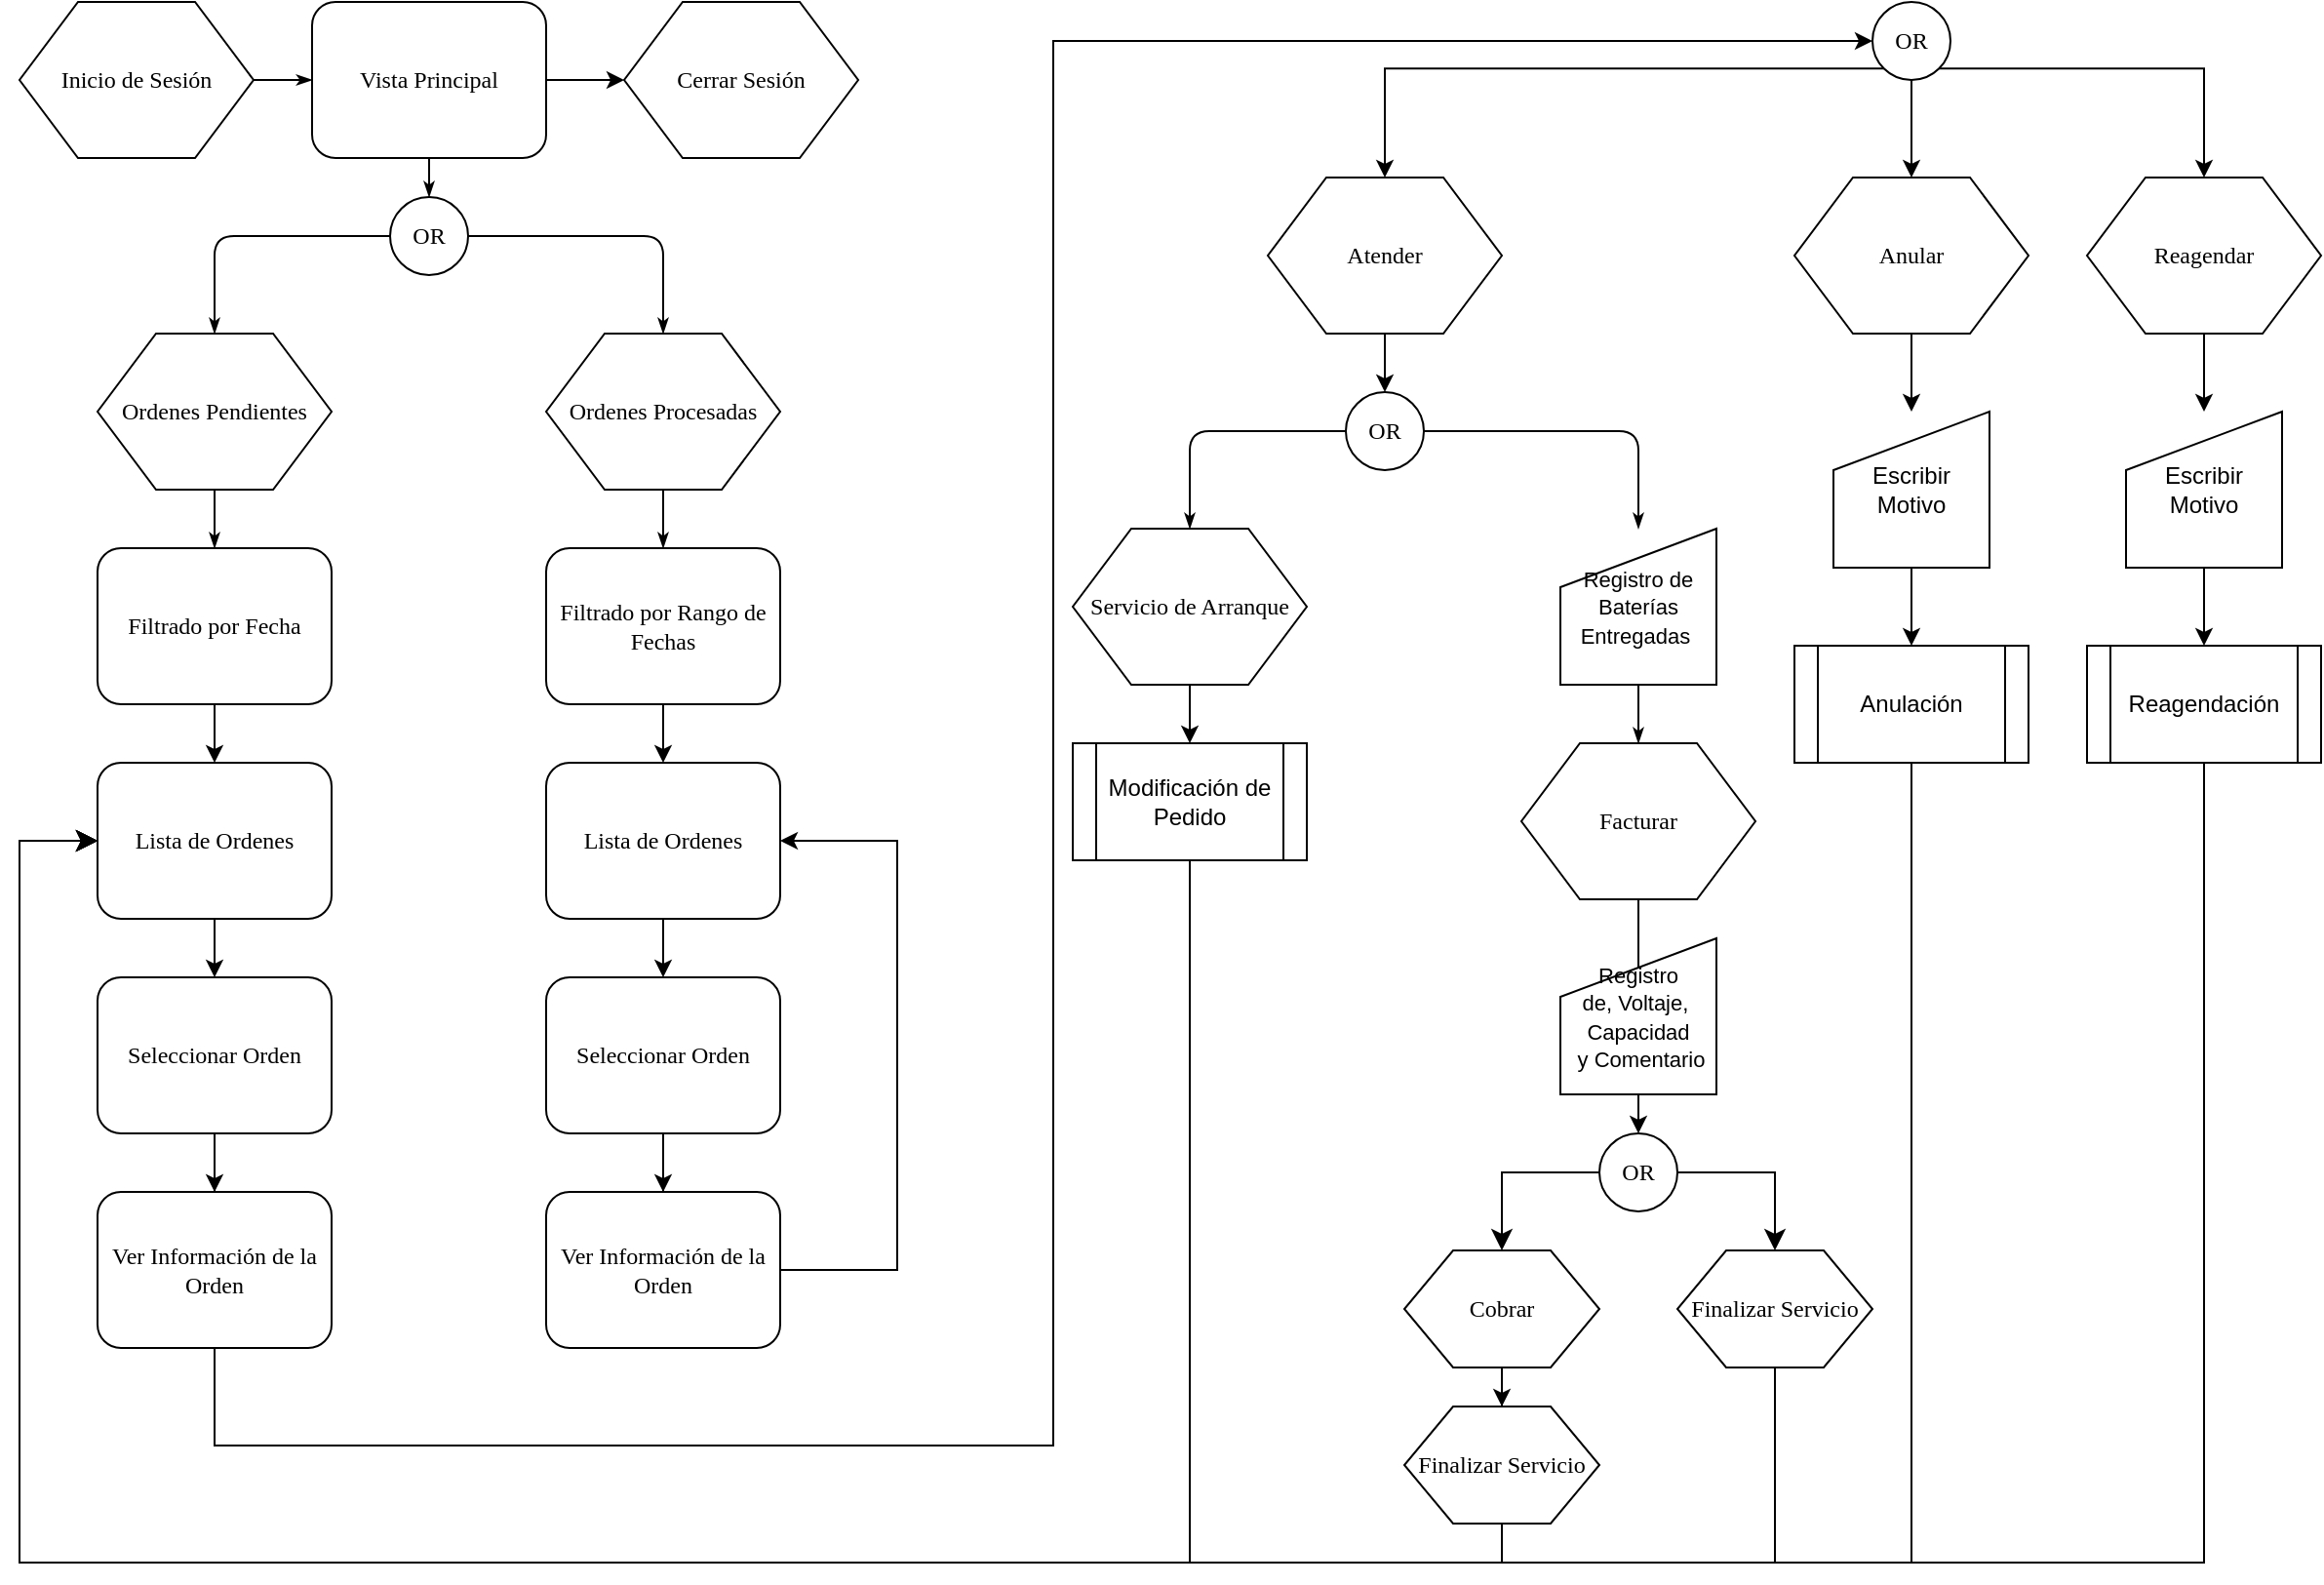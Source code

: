 <mxfile version="24.0.1" type="github">
  <diagram name="MAIN" id="8ce9d11a-91a2-4d17-14d8-a56ed91bf033">
    <mxGraphModel dx="928" dy="500" grid="1" gridSize="10" guides="1" tooltips="1" connect="1" arrows="1" fold="1" page="1" pageScale="1" pageWidth="1400" pageHeight="850" background="none" math="0" shadow="0">
      <root>
        <mxCell id="0" />
        <mxCell id="1" parent="0" />
        <mxCell id="17ea667e15c223fc-28" style="edgeStyle=orthogonalEdgeStyle;rounded=1;html=1;labelBackgroundColor=none;startArrow=none;startFill=0;startSize=5;endArrow=classicThin;endFill=1;endSize=5;jettySize=auto;orthogonalLoop=1;strokeWidth=1;fontFamily=Verdana;fontSize=8" parent="1" source="17ea667e15c223fc-1" target="17ea667e15c223fc-2" edge="1">
          <mxGeometry relative="1" as="geometry" />
        </mxCell>
        <mxCell id="17ea667e15c223fc-1" value="Inicio de Sesión" style="shape=hexagon;perimeter=hexagonPerimeter;whiteSpace=wrap;html=1;rounded=0;shadow=0;labelBackgroundColor=none;strokeWidth=1;fontFamily=Verdana;fontSize=12;align=center;" parent="1" vertex="1">
          <mxGeometry x="110" y="25" width="120" height="80" as="geometry" />
        </mxCell>
        <mxCell id="17ea667e15c223fc-29" style="edgeStyle=orthogonalEdgeStyle;rounded=1;html=1;labelBackgroundColor=none;startArrow=none;startFill=0;startSize=5;endArrow=classicThin;endFill=1;endSize=5;jettySize=auto;orthogonalLoop=1;strokeWidth=1;fontFamily=Verdana;fontSize=8" parent="1" source="17ea667e15c223fc-2" target="17ea667e15c223fc-3" edge="1">
          <mxGeometry relative="1" as="geometry" />
        </mxCell>
        <mxCell id="u3cS7GFE1HOWlMxrBtoa-68" value="" style="edgeStyle=orthogonalEdgeStyle;rounded=0;orthogonalLoop=1;jettySize=auto;html=1;" edge="1" parent="1" source="17ea667e15c223fc-2" target="u3cS7GFE1HOWlMxrBtoa-67">
          <mxGeometry relative="1" as="geometry" />
        </mxCell>
        <mxCell id="17ea667e15c223fc-2" value="Vista Principal" style="rounded=1;whiteSpace=wrap;html=1;shadow=0;labelBackgroundColor=none;strokeWidth=1;fontFamily=Verdana;fontSize=12;align=center;" parent="1" vertex="1">
          <mxGeometry x="260" y="25" width="120" height="80" as="geometry" />
        </mxCell>
        <mxCell id="17ea667e15c223fc-30" style="edgeStyle=orthogonalEdgeStyle;rounded=1;html=1;labelBackgroundColor=none;startArrow=none;startFill=0;startSize=5;endArrow=classicThin;endFill=1;endSize=5;jettySize=auto;orthogonalLoop=1;strokeWidth=1;fontFamily=Verdana;fontSize=8" parent="1" source="17ea667e15c223fc-3" target="17ea667e15c223fc-5" edge="1">
          <mxGeometry relative="1" as="geometry" />
        </mxCell>
        <mxCell id="17ea667e15c223fc-31" style="edgeStyle=orthogonalEdgeStyle;rounded=1;html=1;labelBackgroundColor=none;startArrow=none;startFill=0;startSize=5;endArrow=classicThin;endFill=1;endSize=5;jettySize=auto;orthogonalLoop=1;strokeWidth=1;fontFamily=Verdana;fontSize=8" parent="1" source="17ea667e15c223fc-3" target="17ea667e15c223fc-4" edge="1">
          <mxGeometry relative="1" as="geometry" />
        </mxCell>
        <mxCell id="17ea667e15c223fc-3" value="OR" style="ellipse;whiteSpace=wrap;html=1;rounded=1;shadow=0;labelBackgroundColor=none;strokeWidth=1;fontFamily=Verdana;fontSize=12;align=center;" parent="1" vertex="1">
          <mxGeometry x="300" y="125" width="40" height="40" as="geometry" />
        </mxCell>
        <mxCell id="17ea667e15c223fc-39" style="edgeStyle=orthogonalEdgeStyle;rounded=1;html=1;labelBackgroundColor=none;startArrow=none;startFill=0;startSize=5;endArrow=classicThin;endFill=1;endSize=5;jettySize=auto;orthogonalLoop=1;strokeWidth=1;fontFamily=Verdana;fontSize=8" parent="1" source="17ea667e15c223fc-4" target="17ea667e15c223fc-7" edge="1">
          <mxGeometry relative="1" as="geometry" />
        </mxCell>
        <mxCell id="17ea667e15c223fc-4" value="&lt;div&gt;Ordenes Pendientes&lt;/div&gt;" style="shape=hexagon;perimeter=hexagonPerimeter;whiteSpace=wrap;html=1;rounded=0;shadow=0;labelBackgroundColor=none;strokeWidth=1;fontFamily=Verdana;fontSize=12;align=center;" parent="1" vertex="1">
          <mxGeometry x="150" y="195" width="120" height="80" as="geometry" />
        </mxCell>
        <mxCell id="17ea667e15c223fc-36" style="edgeStyle=orthogonalEdgeStyle;rounded=1;html=1;labelBackgroundColor=none;startArrow=none;startFill=0;startSize=5;endArrow=classicThin;endFill=1;endSize=5;jettySize=auto;orthogonalLoop=1;strokeWidth=1;fontFamily=Verdana;fontSize=8" parent="1" source="17ea667e15c223fc-5" target="17ea667e15c223fc-8" edge="1">
          <mxGeometry relative="1" as="geometry" />
        </mxCell>
        <mxCell id="17ea667e15c223fc-5" value="&lt;div&gt;Ordenes Procesadas&lt;/div&gt;" style="shape=hexagon;perimeter=hexagonPerimeter;whiteSpace=wrap;html=1;rounded=0;shadow=0;labelBackgroundColor=none;strokeWidth=1;fontFamily=Verdana;fontSize=12;align=center;" parent="1" vertex="1">
          <mxGeometry x="380" y="195" width="120" height="80" as="geometry" />
        </mxCell>
        <mxCell id="u3cS7GFE1HOWlMxrBtoa-34" value="" style="edgeStyle=orthogonalEdgeStyle;rounded=0;orthogonalLoop=1;jettySize=auto;html=1;" edge="1" parent="1" source="17ea667e15c223fc-7" target="u3cS7GFE1HOWlMxrBtoa-1">
          <mxGeometry relative="1" as="geometry" />
        </mxCell>
        <mxCell id="17ea667e15c223fc-7" value="Filtrado por Fecha" style="rounded=1;whiteSpace=wrap;html=1;shadow=0;labelBackgroundColor=none;strokeWidth=1;fontFamily=Verdana;fontSize=12;align=center;" parent="1" vertex="1">
          <mxGeometry x="150" y="305" width="120" height="80" as="geometry" />
        </mxCell>
        <mxCell id="17ea667e15c223fc-8" value="Filtrado por Rango de Fechas" style="rounded=1;whiteSpace=wrap;html=1;shadow=0;labelBackgroundColor=none;strokeWidth=1;fontFamily=Verdana;fontSize=12;align=center;" parent="1" vertex="1">
          <mxGeometry x="380" y="305" width="120" height="80" as="geometry" />
        </mxCell>
        <mxCell id="u3cS7GFE1HOWlMxrBtoa-18" value="" style="edgeStyle=orthogonalEdgeStyle;rounded=0;orthogonalLoop=1;jettySize=auto;html=1;" edge="1" parent="1" source="17ea667e15c223fc-10" target="u3cS7GFE1HOWlMxrBtoa-16">
          <mxGeometry relative="1" as="geometry" />
        </mxCell>
        <mxCell id="17ea667e15c223fc-10" value="OR" style="ellipse;whiteSpace=wrap;html=1;rounded=1;shadow=0;labelBackgroundColor=none;strokeWidth=1;fontFamily=Verdana;fontSize=12;align=center;" parent="1" vertex="1">
          <mxGeometry x="1060" y="25" width="40" height="40" as="geometry" />
        </mxCell>
        <mxCell id="u3cS7GFE1HOWlMxrBtoa-35" value="" style="edgeStyle=orthogonalEdgeStyle;rounded=0;orthogonalLoop=1;jettySize=auto;html=1;" edge="1" parent="1" source="u3cS7GFE1HOWlMxrBtoa-1" target="u3cS7GFE1HOWlMxrBtoa-11">
          <mxGeometry relative="1" as="geometry" />
        </mxCell>
        <mxCell id="u3cS7GFE1HOWlMxrBtoa-1" value="Lista de Ordenes" style="rounded=1;whiteSpace=wrap;html=1;shadow=0;labelBackgroundColor=none;strokeWidth=1;fontFamily=Verdana;fontSize=12;align=center;" vertex="1" parent="1">
          <mxGeometry x="150" y="415" width="120" height="80" as="geometry" />
        </mxCell>
        <mxCell id="u3cS7GFE1HOWlMxrBtoa-2" value="Lista de Ordenes" style="rounded=1;whiteSpace=wrap;html=1;shadow=0;labelBackgroundColor=none;strokeWidth=1;fontFamily=Verdana;fontSize=12;align=center;" vertex="1" parent="1">
          <mxGeometry x="380" y="415" width="120" height="80" as="geometry" />
        </mxCell>
        <mxCell id="u3cS7GFE1HOWlMxrBtoa-3" value="Seleccionar Orden" style="rounded=1;whiteSpace=wrap;html=1;shadow=0;labelBackgroundColor=none;strokeWidth=1;fontFamily=Verdana;fontSize=12;align=center;" vertex="1" parent="1">
          <mxGeometry x="380" y="525" width="120" height="80" as="geometry" />
        </mxCell>
        <mxCell id="u3cS7GFE1HOWlMxrBtoa-4" value="" style="endArrow=classic;html=1;rounded=0;exitX=0.5;exitY=1;exitDx=0;exitDy=0;" edge="1" parent="1" source="17ea667e15c223fc-8" target="u3cS7GFE1HOWlMxrBtoa-2">
          <mxGeometry width="50" height="50" relative="1" as="geometry">
            <mxPoint x="460" y="535" as="sourcePoint" />
            <mxPoint x="510" y="485" as="targetPoint" />
          </mxGeometry>
        </mxCell>
        <mxCell id="u3cS7GFE1HOWlMxrBtoa-5" value="" style="endArrow=classic;html=1;rounded=0;exitX=0.5;exitY=1;exitDx=0;exitDy=0;entryX=0.5;entryY=0;entryDx=0;entryDy=0;" edge="1" parent="1" source="u3cS7GFE1HOWlMxrBtoa-2" target="u3cS7GFE1HOWlMxrBtoa-3">
          <mxGeometry width="50" height="50" relative="1" as="geometry">
            <mxPoint x="450" y="395" as="sourcePoint" />
            <mxPoint x="450" y="425" as="targetPoint" />
          </mxGeometry>
        </mxCell>
        <mxCell id="u3cS7GFE1HOWlMxrBtoa-6" value="" style="endArrow=classic;html=1;rounded=0;entryX=1;entryY=0.5;entryDx=0;entryDy=0;exitX=1;exitY=0.5;exitDx=0;exitDy=0;" edge="1" parent="1" source="u3cS7GFE1HOWlMxrBtoa-8">
          <mxGeometry width="50" height="50" relative="1" as="geometry">
            <mxPoint x="500" y="795" as="sourcePoint" />
            <mxPoint x="500" y="455" as="targetPoint" />
            <Array as="points">
              <mxPoint x="560" y="675" />
              <mxPoint x="560" y="485" />
              <mxPoint x="560" y="455" />
            </Array>
          </mxGeometry>
        </mxCell>
        <mxCell id="u3cS7GFE1HOWlMxrBtoa-8" value="Ver Información de la Orden" style="rounded=1;whiteSpace=wrap;html=1;shadow=0;labelBackgroundColor=none;strokeWidth=1;fontFamily=Verdana;fontSize=12;align=center;" vertex="1" parent="1">
          <mxGeometry x="380" y="635" width="120" height="80" as="geometry" />
        </mxCell>
        <mxCell id="u3cS7GFE1HOWlMxrBtoa-10" value="" style="endArrow=classic;html=1;rounded=0;exitX=0.5;exitY=0;exitDx=0;exitDy=0;" edge="1" parent="1" source="u3cS7GFE1HOWlMxrBtoa-8">
          <mxGeometry width="50" height="50" relative="1" as="geometry">
            <mxPoint x="450" y="505" as="sourcePoint" />
            <mxPoint x="440" y="635" as="targetPoint" />
            <Array as="points">
              <mxPoint x="440" y="605" />
            </Array>
          </mxGeometry>
        </mxCell>
        <mxCell id="u3cS7GFE1HOWlMxrBtoa-11" value="Seleccionar Orden" style="rounded=1;whiteSpace=wrap;html=1;shadow=0;labelBackgroundColor=none;strokeWidth=1;fontFamily=Verdana;fontSize=12;align=center;" vertex="1" parent="1">
          <mxGeometry x="150" y="525" width="120" height="80" as="geometry" />
        </mxCell>
        <mxCell id="u3cS7GFE1HOWlMxrBtoa-12" value="Ver Información de la Orden" style="rounded=1;whiteSpace=wrap;html=1;shadow=0;labelBackgroundColor=none;strokeWidth=1;fontFamily=Verdana;fontSize=12;align=center;" vertex="1" parent="1">
          <mxGeometry x="150" y="635" width="120" height="80" as="geometry" />
        </mxCell>
        <mxCell id="u3cS7GFE1HOWlMxrBtoa-13" value="" style="endArrow=classic;html=1;rounded=0;exitX=0.5;exitY=0;exitDx=0;exitDy=0;" edge="1" parent="1" source="u3cS7GFE1HOWlMxrBtoa-12">
          <mxGeometry width="50" height="50" relative="1" as="geometry">
            <mxPoint x="220" y="505" as="sourcePoint" />
            <mxPoint x="210" y="635" as="targetPoint" />
            <Array as="points">
              <mxPoint x="210" y="605" />
            </Array>
          </mxGeometry>
        </mxCell>
        <mxCell id="u3cS7GFE1HOWlMxrBtoa-42" value="" style="edgeStyle=orthogonalEdgeStyle;rounded=0;orthogonalLoop=1;jettySize=auto;html=1;" edge="1" parent="1" source="u3cS7GFE1HOWlMxrBtoa-15" target="u3cS7GFE1HOWlMxrBtoa-41">
          <mxGeometry relative="1" as="geometry" />
        </mxCell>
        <mxCell id="u3cS7GFE1HOWlMxrBtoa-15" value="&lt;div&gt;Atender&lt;/div&gt;" style="shape=hexagon;perimeter=hexagonPerimeter;whiteSpace=wrap;html=1;rounded=0;shadow=0;labelBackgroundColor=none;strokeWidth=1;fontFamily=Verdana;fontSize=12;align=center;" vertex="1" parent="1">
          <mxGeometry x="750" y="115" width="120" height="80" as="geometry" />
        </mxCell>
        <mxCell id="u3cS7GFE1HOWlMxrBtoa-28" value="" style="edgeStyle=orthogonalEdgeStyle;rounded=0;orthogonalLoop=1;jettySize=auto;html=1;" edge="1" parent="1" source="u3cS7GFE1HOWlMxrBtoa-30" target="u3cS7GFE1HOWlMxrBtoa-25">
          <mxGeometry relative="1" as="geometry" />
        </mxCell>
        <mxCell id="u3cS7GFE1HOWlMxrBtoa-16" value="&lt;div&gt;Anular&lt;/div&gt;" style="shape=hexagon;perimeter=hexagonPerimeter;whiteSpace=wrap;html=1;rounded=0;shadow=0;labelBackgroundColor=none;strokeWidth=1;fontFamily=Verdana;fontSize=12;align=center;" vertex="1" parent="1">
          <mxGeometry x="1020" y="115" width="120" height="80" as="geometry" />
        </mxCell>
        <mxCell id="u3cS7GFE1HOWlMxrBtoa-29" value="" style="edgeStyle=orthogonalEdgeStyle;rounded=0;orthogonalLoop=1;jettySize=auto;html=1;" edge="1" parent="1" source="u3cS7GFE1HOWlMxrBtoa-32" target="u3cS7GFE1HOWlMxrBtoa-26">
          <mxGeometry relative="1" as="geometry" />
        </mxCell>
        <mxCell id="u3cS7GFE1HOWlMxrBtoa-17" value="&lt;div&gt;Reagendar&lt;/div&gt;" style="shape=hexagon;perimeter=hexagonPerimeter;whiteSpace=wrap;html=1;rounded=0;shadow=0;labelBackgroundColor=none;strokeWidth=1;fontFamily=Verdana;fontSize=12;align=center;" vertex="1" parent="1">
          <mxGeometry x="1170" y="115" width="120" height="80" as="geometry" />
        </mxCell>
        <mxCell id="u3cS7GFE1HOWlMxrBtoa-19" value="" style="edgeStyle=orthogonalEdgeStyle;rounded=0;orthogonalLoop=1;jettySize=auto;html=1;exitX=0;exitY=1;exitDx=0;exitDy=0;entryX=0.5;entryY=0;entryDx=0;entryDy=0;" edge="1" parent="1" source="17ea667e15c223fc-10" target="u3cS7GFE1HOWlMxrBtoa-15">
          <mxGeometry relative="1" as="geometry">
            <mxPoint x="920" y="75" as="sourcePoint" />
            <mxPoint x="920" y="115" as="targetPoint" />
          </mxGeometry>
        </mxCell>
        <mxCell id="u3cS7GFE1HOWlMxrBtoa-20" value="" style="edgeStyle=orthogonalEdgeStyle;rounded=0;orthogonalLoop=1;jettySize=auto;html=1;exitX=1;exitY=1;exitDx=0;exitDy=0;entryX=0.5;entryY=0;entryDx=0;entryDy=0;" edge="1" parent="1" source="17ea667e15c223fc-10" target="u3cS7GFE1HOWlMxrBtoa-17">
          <mxGeometry relative="1" as="geometry">
            <mxPoint x="906" y="69" as="sourcePoint" />
            <mxPoint x="770" y="115" as="targetPoint" />
          </mxGeometry>
        </mxCell>
        <mxCell id="u3cS7GFE1HOWlMxrBtoa-22" value="" style="endArrow=classic;html=1;rounded=0;exitX=0.5;exitY=1;exitDx=0;exitDy=0;entryX=0;entryY=0.5;entryDx=0;entryDy=0;" edge="1" parent="1" source="u3cS7GFE1HOWlMxrBtoa-12" target="17ea667e15c223fc-10">
          <mxGeometry width="50" height="50" relative="1" as="geometry">
            <mxPoint x="890" y="45" as="sourcePoint" />
            <mxPoint x="640" y="5" as="targetPoint" />
            <Array as="points">
              <mxPoint x="210" y="765" />
              <mxPoint x="640" y="765" />
              <mxPoint x="640" y="45" />
            </Array>
          </mxGeometry>
        </mxCell>
        <mxCell id="u3cS7GFE1HOWlMxrBtoa-25" value="Anulación" style="shape=process;whiteSpace=wrap;html=1;backgroundOutline=1;" vertex="1" parent="1">
          <mxGeometry x="1020" y="355" width="120" height="60" as="geometry" />
        </mxCell>
        <mxCell id="u3cS7GFE1HOWlMxrBtoa-26" value="Reagendación" style="shape=process;whiteSpace=wrap;html=1;backgroundOutline=1;" vertex="1" parent="1">
          <mxGeometry x="1170" y="355" width="120" height="60" as="geometry" />
        </mxCell>
        <mxCell id="u3cS7GFE1HOWlMxrBtoa-31" value="" style="edgeStyle=orthogonalEdgeStyle;rounded=0;orthogonalLoop=1;jettySize=auto;html=1;" edge="1" parent="1" source="u3cS7GFE1HOWlMxrBtoa-16" target="u3cS7GFE1HOWlMxrBtoa-30">
          <mxGeometry relative="1" as="geometry">
            <mxPoint x="1080" y="195" as="sourcePoint" />
            <mxPoint x="1080" y="485" as="targetPoint" />
          </mxGeometry>
        </mxCell>
        <mxCell id="u3cS7GFE1HOWlMxrBtoa-30" value="Escribir Motivo" style="shape=manualInput;whiteSpace=wrap;html=1;" vertex="1" parent="1">
          <mxGeometry x="1040" y="235" width="80" height="80" as="geometry" />
        </mxCell>
        <mxCell id="u3cS7GFE1HOWlMxrBtoa-33" value="" style="edgeStyle=orthogonalEdgeStyle;rounded=0;orthogonalLoop=1;jettySize=auto;html=1;" edge="1" parent="1" source="u3cS7GFE1HOWlMxrBtoa-17" target="u3cS7GFE1HOWlMxrBtoa-32">
          <mxGeometry relative="1" as="geometry">
            <mxPoint x="1230" y="195" as="sourcePoint" />
            <mxPoint x="1230" y="485" as="targetPoint" />
          </mxGeometry>
        </mxCell>
        <mxCell id="u3cS7GFE1HOWlMxrBtoa-32" value="Escribir Motivo" style="shape=manualInput;whiteSpace=wrap;html=1;" vertex="1" parent="1">
          <mxGeometry x="1190" y="235" width="80" height="80" as="geometry" />
        </mxCell>
        <mxCell id="u3cS7GFE1HOWlMxrBtoa-36" value="" style="edgeStyle=segmentEdgeStyle;endArrow=classic;html=1;curved=0;rounded=0;endSize=8;startSize=8;exitX=0.5;exitY=1;exitDx=0;exitDy=0;entryX=0;entryY=0.5;entryDx=0;entryDy=0;" edge="1" parent="1" source="u3cS7GFE1HOWlMxrBtoa-25" target="u3cS7GFE1HOWlMxrBtoa-1">
          <mxGeometry width="50" height="50" relative="1" as="geometry">
            <mxPoint x="830" y="615" as="sourcePoint" />
            <mxPoint x="500" y="455" as="targetPoint" />
            <Array as="points">
              <mxPoint x="1080" y="825" />
              <mxPoint x="110" y="825" />
              <mxPoint x="110" y="455" />
            </Array>
          </mxGeometry>
        </mxCell>
        <mxCell id="u3cS7GFE1HOWlMxrBtoa-37" value="" style="edgeStyle=segmentEdgeStyle;endArrow=classic;html=1;curved=0;rounded=0;endSize=8;startSize=8;exitX=0.5;exitY=1;exitDx=0;exitDy=0;entryX=0;entryY=0.5;entryDx=0;entryDy=0;" edge="1" parent="1" source="u3cS7GFE1HOWlMxrBtoa-26" target="u3cS7GFE1HOWlMxrBtoa-1">
          <mxGeometry width="50" height="50" relative="1" as="geometry">
            <mxPoint x="850" y="595" as="sourcePoint" />
            <mxPoint x="110" y="805" as="targetPoint" />
            <Array as="points">
              <mxPoint x="1230" y="825" />
              <mxPoint x="110" y="825" />
              <mxPoint x="110" y="455" />
            </Array>
          </mxGeometry>
        </mxCell>
        <mxCell id="u3cS7GFE1HOWlMxrBtoa-39" style="edgeStyle=orthogonalEdgeStyle;rounded=1;html=1;labelBackgroundColor=none;startArrow=none;startFill=0;startSize=5;endArrow=classicThin;endFill=1;endSize=5;jettySize=auto;orthogonalLoop=1;strokeWidth=1;fontFamily=Verdana;fontSize=8;entryX=0.5;entryY=0;entryDx=0;entryDy=0;" edge="1" parent="1" source="u3cS7GFE1HOWlMxrBtoa-44" target="u3cS7GFE1HOWlMxrBtoa-50">
          <mxGeometry relative="1" as="geometry">
            <mxPoint x="940" y="435" as="targetPoint" />
          </mxGeometry>
        </mxCell>
        <mxCell id="u3cS7GFE1HOWlMxrBtoa-40" style="edgeStyle=orthogonalEdgeStyle;rounded=1;html=1;labelBackgroundColor=none;startArrow=none;startFill=0;startSize=5;endArrow=classicThin;endFill=1;endSize=5;jettySize=auto;orthogonalLoop=1;strokeWidth=1;fontFamily=Verdana;fontSize=8;entryX=0.5;entryY=0;entryDx=0;entryDy=0;" edge="1" parent="1" source="u3cS7GFE1HOWlMxrBtoa-41" target="u3cS7GFE1HOWlMxrBtoa-43">
          <mxGeometry relative="1" as="geometry">
            <mxPoint x="710" y="295" as="targetPoint" />
          </mxGeometry>
        </mxCell>
        <mxCell id="u3cS7GFE1HOWlMxrBtoa-41" value="OR" style="ellipse;whiteSpace=wrap;html=1;rounded=1;shadow=0;labelBackgroundColor=none;strokeWidth=1;fontFamily=Verdana;fontSize=12;align=center;" vertex="1" parent="1">
          <mxGeometry x="790.0" y="225" width="40" height="40" as="geometry" />
        </mxCell>
        <mxCell id="u3cS7GFE1HOWlMxrBtoa-47" value="" style="edgeStyle=orthogonalEdgeStyle;rounded=0;orthogonalLoop=1;jettySize=auto;html=1;" edge="1" parent="1" source="u3cS7GFE1HOWlMxrBtoa-43" target="u3cS7GFE1HOWlMxrBtoa-46">
          <mxGeometry relative="1" as="geometry" />
        </mxCell>
        <mxCell id="u3cS7GFE1HOWlMxrBtoa-43" value="&lt;div&gt;Servicio de Arranque&lt;/div&gt;" style="shape=hexagon;perimeter=hexagonPerimeter;whiteSpace=wrap;html=1;rounded=0;shadow=0;labelBackgroundColor=none;strokeWidth=1;fontFamily=Verdana;fontSize=12;align=center;" vertex="1" parent="1">
          <mxGeometry x="650" y="295" width="120" height="80" as="geometry" />
        </mxCell>
        <mxCell id="u3cS7GFE1HOWlMxrBtoa-45" value="" style="edgeStyle=orthogonalEdgeStyle;rounded=1;html=1;labelBackgroundColor=none;startArrow=none;startFill=0;startSize=5;endArrow=classicThin;endFill=1;endSize=5;jettySize=auto;orthogonalLoop=1;strokeWidth=1;fontFamily=Verdana;fontSize=8" edge="1" parent="1" source="u3cS7GFE1HOWlMxrBtoa-41" target="u3cS7GFE1HOWlMxrBtoa-44">
          <mxGeometry relative="1" as="geometry">
            <mxPoint x="940.0" y="495" as="targetPoint" />
            <mxPoint x="830" y="245" as="sourcePoint" />
          </mxGeometry>
        </mxCell>
        <mxCell id="u3cS7GFE1HOWlMxrBtoa-44" value="&lt;font style=&quot;font-size: 11px;&quot;&gt;Registro de Baterías Entregadas&amp;nbsp;&lt;/font&gt;" style="shape=manualInput;whiteSpace=wrap;html=1;" vertex="1" parent="1">
          <mxGeometry x="900" y="295" width="80" height="80" as="geometry" />
        </mxCell>
        <mxCell id="u3cS7GFE1HOWlMxrBtoa-46" value="Modificación de Pedido" style="shape=process;whiteSpace=wrap;html=1;backgroundOutline=1;" vertex="1" parent="1">
          <mxGeometry x="650" y="405" width="120" height="60" as="geometry" />
        </mxCell>
        <mxCell id="u3cS7GFE1HOWlMxrBtoa-49" value="" style="edgeStyle=segmentEdgeStyle;endArrow=classic;html=1;curved=0;rounded=0;endSize=8;startSize=8;exitX=0.5;exitY=1;exitDx=0;exitDy=0;entryX=0;entryY=0.5;entryDx=0;entryDy=0;" edge="1" parent="1" source="u3cS7GFE1HOWlMxrBtoa-46" target="u3cS7GFE1HOWlMxrBtoa-1">
          <mxGeometry width="50" height="50" relative="1" as="geometry">
            <mxPoint x="970" y="535" as="sourcePoint" />
            <mxPoint x="700" y="835" as="targetPoint" />
            <Array as="points">
              <mxPoint x="710" y="825" />
              <mxPoint x="110" y="825" />
              <mxPoint x="110" y="455" />
            </Array>
          </mxGeometry>
        </mxCell>
        <mxCell id="u3cS7GFE1HOWlMxrBtoa-55" value="" style="edgeStyle=orthogonalEdgeStyle;rounded=0;orthogonalLoop=1;jettySize=auto;html=1;" edge="1" parent="1" source="u3cS7GFE1HOWlMxrBtoa-50" target="u3cS7GFE1HOWlMxrBtoa-53">
          <mxGeometry relative="1" as="geometry" />
        </mxCell>
        <mxCell id="u3cS7GFE1HOWlMxrBtoa-50" value="&lt;div&gt;Facturar&lt;/div&gt;" style="shape=hexagon;perimeter=hexagonPerimeter;whiteSpace=wrap;html=1;rounded=0;shadow=0;labelBackgroundColor=none;strokeWidth=1;fontFamily=Verdana;fontSize=12;align=center;" vertex="1" parent="1">
          <mxGeometry x="880" y="405" width="120" height="80" as="geometry" />
        </mxCell>
        <mxCell id="u3cS7GFE1HOWlMxrBtoa-53" value="OR" style="ellipse;whiteSpace=wrap;html=1;rounded=1;shadow=0;labelBackgroundColor=none;strokeWidth=1;fontFamily=Verdana;fontSize=12;align=center;" vertex="1" parent="1">
          <mxGeometry x="920.0" y="605" width="40" height="40" as="geometry" />
        </mxCell>
        <mxCell id="u3cS7GFE1HOWlMxrBtoa-56" value="&lt;font style=&quot;font-size: 11px;&quot;&gt;Registro de,&amp;nbsp;&lt;/font&gt;&lt;span style=&quot;font-size: 11px; background-color: initial;&quot;&gt;Voltaje,&lt;/span&gt;&lt;span style=&quot;font-size: 11px; background-color: initial;&quot;&gt;&amp;nbsp;&lt;/span&gt;&lt;div&gt;&lt;span style=&quot;background-color: initial; font-size: 11px;&quot;&gt;Capacidad&lt;/span&gt;&lt;div&gt;&lt;div&gt;&lt;font style=&quot;font-size: 11px;&quot;&gt;&amp;nbsp;y Comentario&lt;/font&gt;&lt;/div&gt;&lt;/div&gt;&lt;/div&gt;" style="shape=manualInput;whiteSpace=wrap;html=1;" vertex="1" parent="1">
          <mxGeometry x="900" y="505" width="80" height="80" as="geometry" />
        </mxCell>
        <mxCell id="u3cS7GFE1HOWlMxrBtoa-64" value="" style="edgeStyle=orthogonalEdgeStyle;rounded=0;orthogonalLoop=1;jettySize=auto;html=1;" edge="1" parent="1" source="u3cS7GFE1HOWlMxrBtoa-57" target="u3cS7GFE1HOWlMxrBtoa-63">
          <mxGeometry relative="1" as="geometry" />
        </mxCell>
        <mxCell id="u3cS7GFE1HOWlMxrBtoa-57" value="&lt;div&gt;Cobrar&lt;/div&gt;" style="shape=hexagon;perimeter=hexagonPerimeter;whiteSpace=wrap;html=1;rounded=0;shadow=0;labelBackgroundColor=none;strokeWidth=1;fontFamily=Verdana;fontSize=12;align=center;" vertex="1" parent="1">
          <mxGeometry x="820" y="665" width="100" height="60" as="geometry" />
        </mxCell>
        <mxCell id="u3cS7GFE1HOWlMxrBtoa-59" value="&lt;div&gt;Finalizar Servicio&lt;/div&gt;" style="shape=hexagon;perimeter=hexagonPerimeter;whiteSpace=wrap;html=1;rounded=0;shadow=0;labelBackgroundColor=none;strokeWidth=1;fontFamily=Verdana;fontSize=12;align=center;" vertex="1" parent="1">
          <mxGeometry x="960" y="665" width="100" height="60" as="geometry" />
        </mxCell>
        <mxCell id="u3cS7GFE1HOWlMxrBtoa-60" value="" style="edgeStyle=elbowEdgeStyle;elbow=horizontal;endArrow=classic;html=1;curved=0;rounded=0;endSize=8;startSize=8;entryX=0.5;entryY=0;entryDx=0;entryDy=0;exitX=0;exitY=0.5;exitDx=0;exitDy=0;" edge="1" parent="1" source="u3cS7GFE1HOWlMxrBtoa-53" target="u3cS7GFE1HOWlMxrBtoa-57">
          <mxGeometry width="50" height="50" relative="1" as="geometry">
            <mxPoint x="860" y="685" as="sourcePoint" />
            <mxPoint x="910" y="635" as="targetPoint" />
            <Array as="points">
              <mxPoint x="870" y="645" />
            </Array>
          </mxGeometry>
        </mxCell>
        <mxCell id="u3cS7GFE1HOWlMxrBtoa-62" value="" style="edgeStyle=elbowEdgeStyle;elbow=horizontal;endArrow=classic;html=1;curved=0;rounded=0;endSize=8;startSize=8;exitX=1;exitY=0.5;exitDx=0;exitDy=0;entryX=0.5;entryY=0;entryDx=0;entryDy=0;" edge="1" parent="1" source="u3cS7GFE1HOWlMxrBtoa-53" target="u3cS7GFE1HOWlMxrBtoa-59">
          <mxGeometry width="50" height="50" relative="1" as="geometry">
            <mxPoint x="930" y="635" as="sourcePoint" />
            <mxPoint x="1010" y="665" as="targetPoint" />
            <Array as="points">
              <mxPoint x="1010" y="625" />
            </Array>
          </mxGeometry>
        </mxCell>
        <mxCell id="u3cS7GFE1HOWlMxrBtoa-63" value="&lt;div&gt;Finalizar Servicio&lt;/div&gt;" style="shape=hexagon;perimeter=hexagonPerimeter;whiteSpace=wrap;html=1;rounded=0;shadow=0;labelBackgroundColor=none;strokeWidth=1;fontFamily=Verdana;fontSize=12;align=center;" vertex="1" parent="1">
          <mxGeometry x="820" y="745" width="100" height="60" as="geometry" />
        </mxCell>
        <mxCell id="u3cS7GFE1HOWlMxrBtoa-65" value="" style="edgeStyle=segmentEdgeStyle;endArrow=classic;html=1;curved=0;rounded=0;endSize=8;startSize=8;exitX=0.5;exitY=1;exitDx=0;exitDy=0;entryX=0;entryY=0.5;entryDx=0;entryDy=0;" edge="1" parent="1" source="u3cS7GFE1HOWlMxrBtoa-59" target="u3cS7GFE1HOWlMxrBtoa-1">
          <mxGeometry width="50" height="50" relative="1" as="geometry">
            <mxPoint x="710" y="465" as="sourcePoint" />
            <mxPoint x="760" y="415" as="targetPoint" />
            <Array as="points">
              <mxPoint x="1010" y="825" />
              <mxPoint x="110" y="825" />
              <mxPoint x="110" y="455" />
            </Array>
          </mxGeometry>
        </mxCell>
        <mxCell id="u3cS7GFE1HOWlMxrBtoa-66" value="" style="edgeStyle=segmentEdgeStyle;endArrow=classic;html=1;curved=0;rounded=0;endSize=8;startSize=8;exitX=0.5;exitY=1;exitDx=0;exitDy=0;" edge="1" parent="1" source="u3cS7GFE1HOWlMxrBtoa-63">
          <mxGeometry width="50" height="50" relative="1" as="geometry">
            <mxPoint x="760" y="705" as="sourcePoint" />
            <mxPoint x="150" y="455" as="targetPoint" />
            <Array as="points">
              <mxPoint x="870" y="825" />
              <mxPoint x="110" y="825" />
              <mxPoint x="110" y="455" />
              <mxPoint x="148" y="455" />
            </Array>
          </mxGeometry>
        </mxCell>
        <mxCell id="u3cS7GFE1HOWlMxrBtoa-67" value="Cerrar Sesión" style="shape=hexagon;perimeter=hexagonPerimeter;whiteSpace=wrap;html=1;rounded=0;shadow=0;labelBackgroundColor=none;strokeWidth=1;fontFamily=Verdana;fontSize=12;align=center;" vertex="1" parent="1">
          <mxGeometry x="420" y="25" width="120" height="80" as="geometry" />
        </mxCell>
      </root>
    </mxGraphModel>
  </diagram>
</mxfile>
